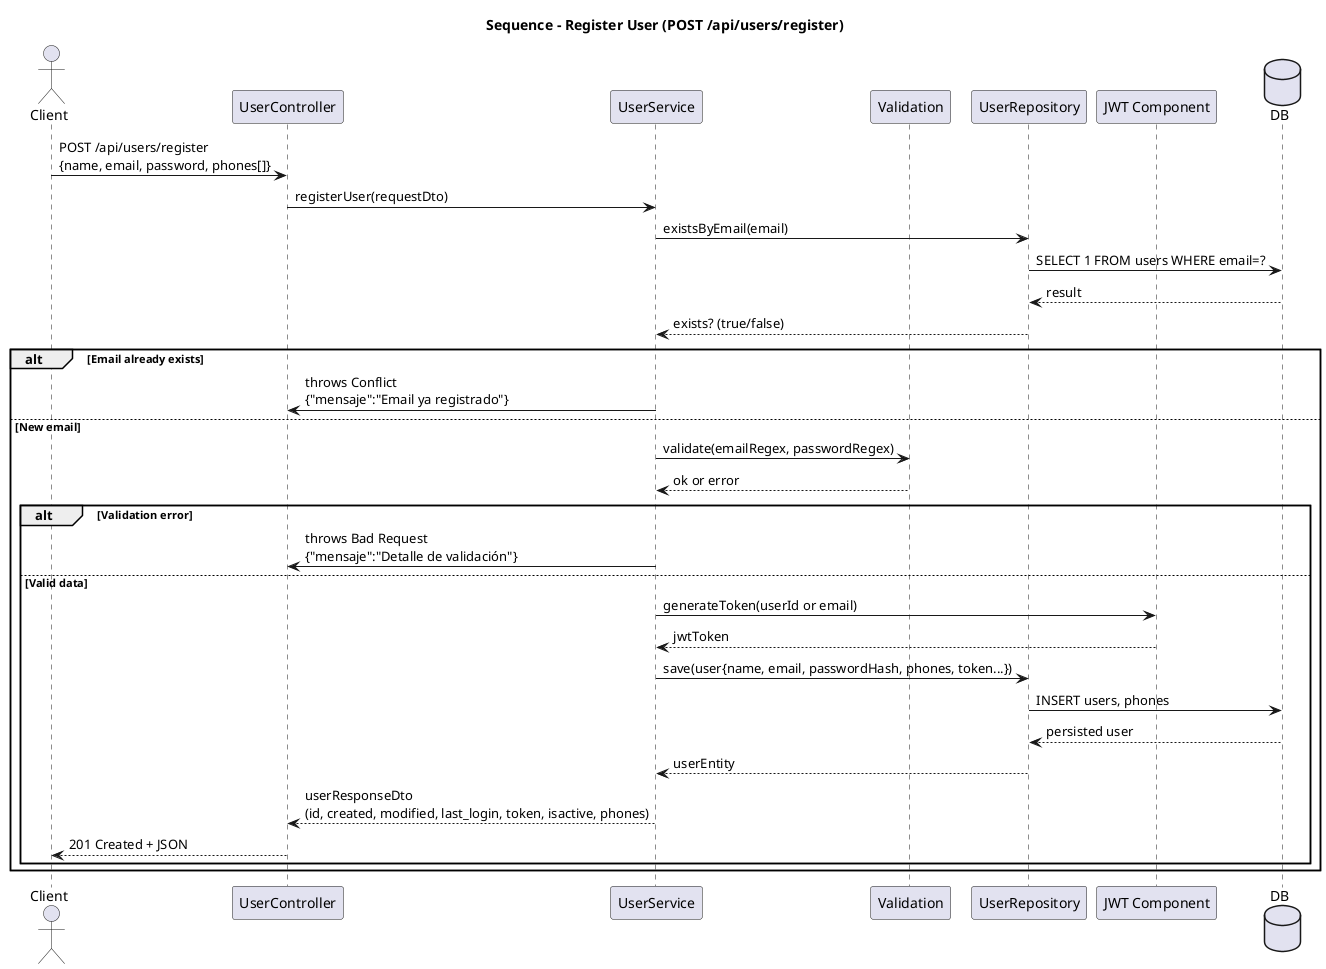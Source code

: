 @startuml
title Sequence - Register User (POST /api/users/register)

actor Client
participant "UserController" as C
participant "UserService" as S
participant "Validation" as V
participant "UserRepository" as R
participant "JWT Component" as J
database "DB" as DB

Client -> C: POST /api/users/register\n{name, email, password, phones[]}
C -> S: registerUser(requestDto)

S -> R: existsByEmail(email)
R -> DB: SELECT 1 FROM users WHERE email=?
DB --> R: result
R --> S: exists? (true/false)

alt Email already exists
  S -> C: throws Conflict\n{"mensaje":"Email ya registrado"}
else New email
  S -> V: validate(emailRegex, passwordRegex)
  V --> S: ok or error
  alt Validation error
    S -> C: throws Bad Request\n{"mensaje":"Detalle de validación"}
  else Valid data
    S -> J: generateToken(userId or email)
    J --> S: jwtToken

    S -> R: save(user{name, email, passwordHash, phones, token...})
    R -> DB: INSERT users, phones
    DB --> R: persisted user
    R --> S: userEntity

    S --> C: userResponseDto\n(id, created, modified, last_login, token, isactive, phones)
    C --> Client: 201 Created + JSON
  end
end
@enduml
